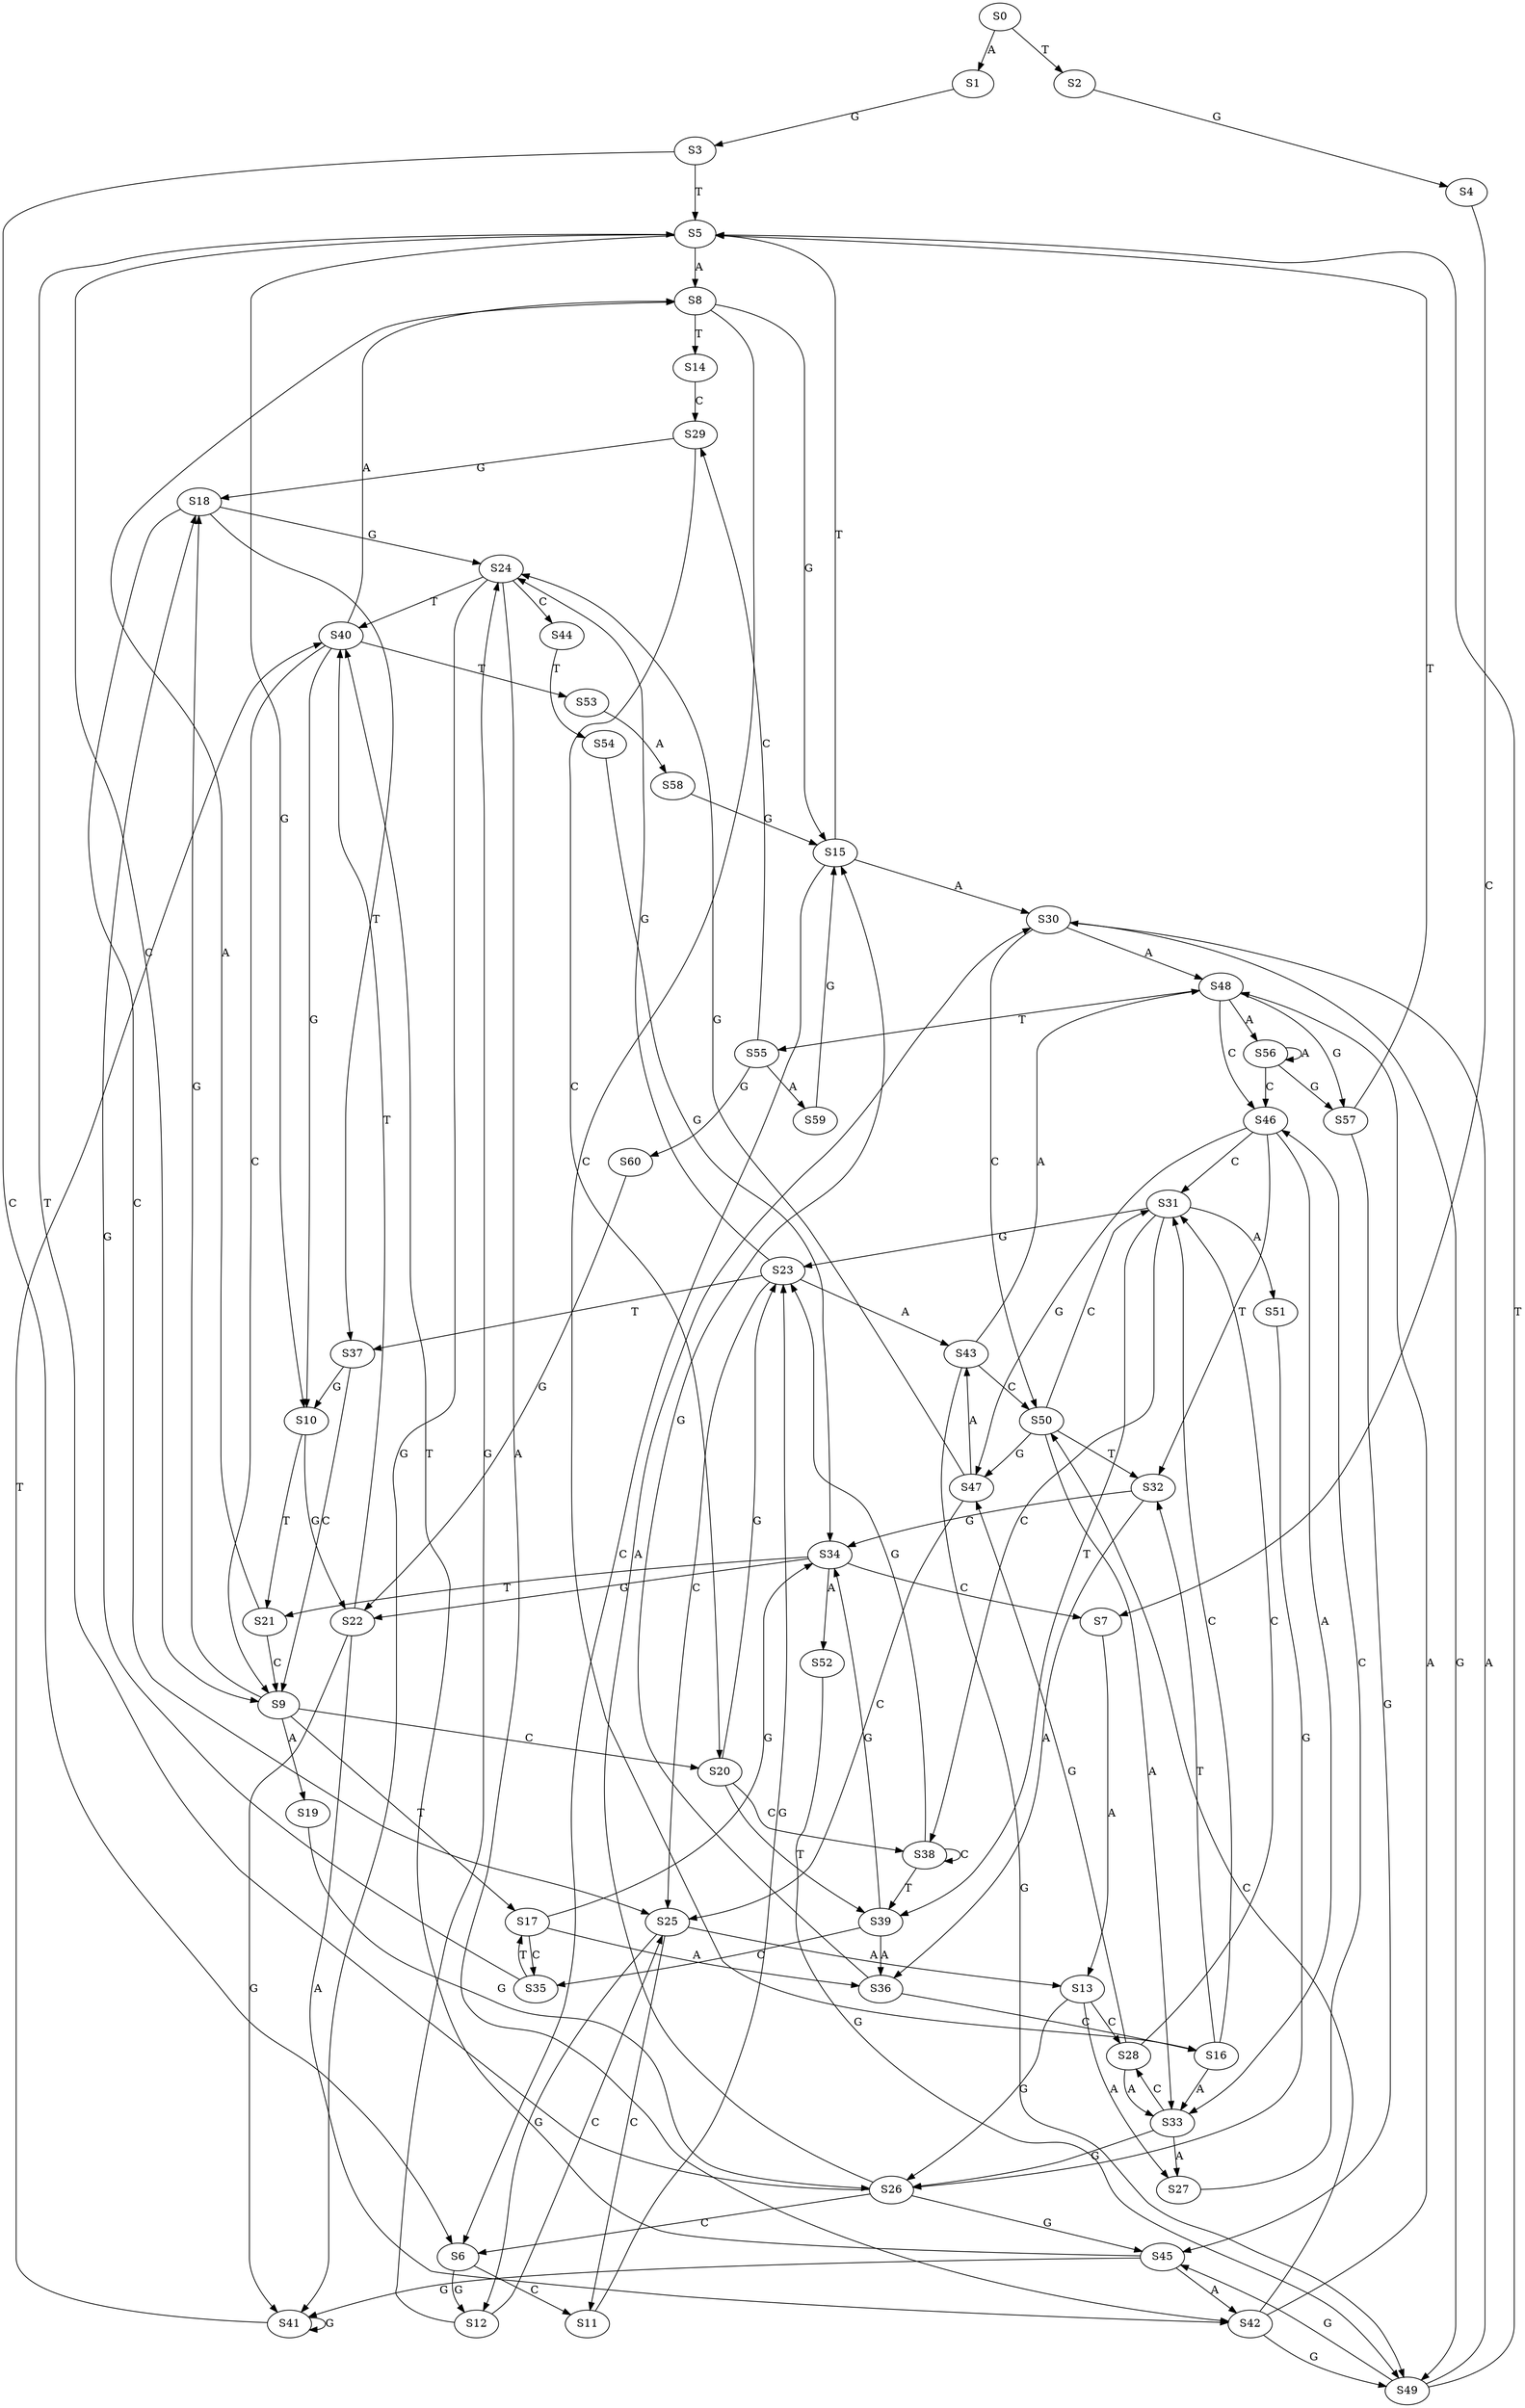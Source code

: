 strict digraph  {
	S0 -> S1 [ label = A ];
	S0 -> S2 [ label = T ];
	S1 -> S3 [ label = G ];
	S2 -> S4 [ label = G ];
	S3 -> S5 [ label = T ];
	S3 -> S6 [ label = C ];
	S4 -> S7 [ label = C ];
	S5 -> S8 [ label = A ];
	S5 -> S9 [ label = C ];
	S5 -> S10 [ label = G ];
	S6 -> S11 [ label = C ];
	S6 -> S12 [ label = G ];
	S7 -> S13 [ label = A ];
	S8 -> S14 [ label = T ];
	S8 -> S15 [ label = G ];
	S8 -> S16 [ label = C ];
	S9 -> S17 [ label = T ];
	S9 -> S18 [ label = G ];
	S9 -> S19 [ label = A ];
	S9 -> S20 [ label = C ];
	S10 -> S21 [ label = T ];
	S10 -> S22 [ label = G ];
	S11 -> S23 [ label = G ];
	S12 -> S24 [ label = G ];
	S12 -> S25 [ label = C ];
	S13 -> S26 [ label = G ];
	S13 -> S27 [ label = A ];
	S13 -> S28 [ label = C ];
	S14 -> S29 [ label = C ];
	S15 -> S5 [ label = T ];
	S15 -> S30 [ label = A ];
	S15 -> S6 [ label = C ];
	S16 -> S31 [ label = C ];
	S16 -> S32 [ label = T ];
	S16 -> S33 [ label = A ];
	S17 -> S34 [ label = G ];
	S17 -> S35 [ label = C ];
	S17 -> S36 [ label = A ];
	S18 -> S24 [ label = G ];
	S18 -> S37 [ label = T ];
	S18 -> S25 [ label = C ];
	S19 -> S26 [ label = G ];
	S20 -> S38 [ label = C ];
	S20 -> S39 [ label = T ];
	S20 -> S23 [ label = G ];
	S21 -> S9 [ label = C ];
	S21 -> S8 [ label = A ];
	S22 -> S40 [ label = T ];
	S22 -> S41 [ label = G ];
	S22 -> S42 [ label = A ];
	S23 -> S43 [ label = A ];
	S23 -> S37 [ label = T ];
	S23 -> S24 [ label = G ];
	S23 -> S25 [ label = C ];
	S24 -> S42 [ label = A ];
	S24 -> S41 [ label = G ];
	S24 -> S44 [ label = C ];
	S24 -> S40 [ label = T ];
	S25 -> S11 [ label = C ];
	S25 -> S12 [ label = G ];
	S25 -> S13 [ label = A ];
	S26 -> S45 [ label = G ];
	S26 -> S5 [ label = T ];
	S26 -> S30 [ label = A ];
	S26 -> S6 [ label = C ];
	S27 -> S46 [ label = C ];
	S28 -> S31 [ label = C ];
	S28 -> S33 [ label = A ];
	S28 -> S47 [ label = G ];
	S29 -> S20 [ label = C ];
	S29 -> S18 [ label = G ];
	S30 -> S48 [ label = A ];
	S30 -> S49 [ label = G ];
	S30 -> S50 [ label = C ];
	S31 -> S38 [ label = C ];
	S31 -> S51 [ label = A ];
	S31 -> S39 [ label = T ];
	S31 -> S23 [ label = G ];
	S32 -> S36 [ label = A ];
	S32 -> S34 [ label = G ];
	S33 -> S26 [ label = G ];
	S33 -> S28 [ label = C ];
	S33 -> S27 [ label = A ];
	S34 -> S52 [ label = A ];
	S34 -> S21 [ label = T ];
	S34 -> S7 [ label = C ];
	S34 -> S22 [ label = G ];
	S35 -> S17 [ label = T ];
	S35 -> S18 [ label = G ];
	S36 -> S15 [ label = G ];
	S36 -> S16 [ label = C ];
	S37 -> S9 [ label = C ];
	S37 -> S10 [ label = G ];
	S38 -> S23 [ label = G ];
	S38 -> S38 [ label = C ];
	S38 -> S39 [ label = T ];
	S39 -> S36 [ label = A ];
	S39 -> S34 [ label = G ];
	S39 -> S35 [ label = C ];
	S40 -> S8 [ label = A ];
	S40 -> S10 [ label = G ];
	S40 -> S9 [ label = C ];
	S40 -> S53 [ label = T ];
	S41 -> S40 [ label = T ];
	S41 -> S41 [ label = G ];
	S42 -> S48 [ label = A ];
	S42 -> S50 [ label = C ];
	S42 -> S49 [ label = G ];
	S43 -> S48 [ label = A ];
	S43 -> S50 [ label = C ];
	S43 -> S49 [ label = G ];
	S44 -> S54 [ label = T ];
	S45 -> S42 [ label = A ];
	S45 -> S40 [ label = T ];
	S45 -> S41 [ label = G ];
	S46 -> S33 [ label = A ];
	S46 -> S31 [ label = C ];
	S46 -> S47 [ label = G ];
	S46 -> S32 [ label = T ];
	S47 -> S43 [ label = A ];
	S47 -> S24 [ label = G ];
	S47 -> S25 [ label = C ];
	S48 -> S55 [ label = T ];
	S48 -> S46 [ label = C ];
	S48 -> S56 [ label = A ];
	S48 -> S57 [ label = G ];
	S49 -> S5 [ label = T ];
	S49 -> S30 [ label = A ];
	S49 -> S45 [ label = G ];
	S50 -> S32 [ label = T ];
	S50 -> S31 [ label = C ];
	S50 -> S33 [ label = A ];
	S50 -> S47 [ label = G ];
	S51 -> S26 [ label = G ];
	S52 -> S49 [ label = G ];
	S53 -> S58 [ label = A ];
	S54 -> S34 [ label = G ];
	S55 -> S59 [ label = A ];
	S55 -> S29 [ label = C ];
	S55 -> S60 [ label = G ];
	S56 -> S57 [ label = G ];
	S56 -> S46 [ label = C ];
	S56 -> S56 [ label = A ];
	S57 -> S5 [ label = T ];
	S57 -> S45 [ label = G ];
	S58 -> S15 [ label = G ];
	S59 -> S15 [ label = G ];
	S60 -> S22 [ label = G ];
}
